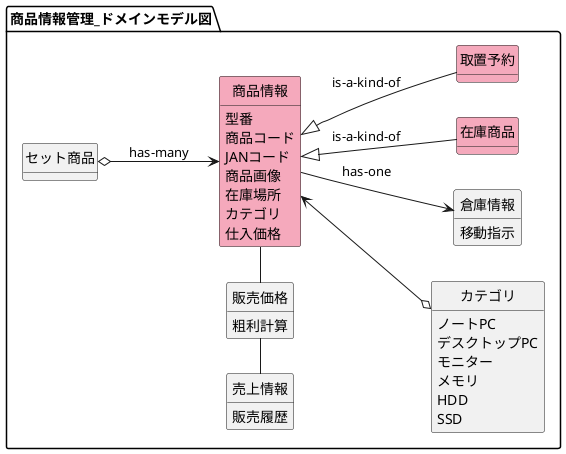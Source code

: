 @startuml ドメインモデル図_商品情報管理

left to right direction

hide circle
hide method



' 正規社員 -[hidden]- 非正規社員


' package マスタ管理_ドメインモデル図 {
'   class ベンチマークマスタ
'   class 商品情報
'   class 売上情報
'   class 販売履歴
'   class 従業員情報
'   class 店舗情報
'   class 権限

'   ' 正規社員 - ベンチマークマスタ
' }

package 商品情報管理_ドメインモデル図 {

  class 商品情報 #F5A9BC
  class カテゴリ
  class 倉庫情報
  class 在庫商品 #F5A9BC
  class セット商品
  class 取置予約 #F5A9BC
  ' class 粗利計算
  class 販売価格
  class 売上情報
  ' class 販売履歴
  ' mix_actor 従業員


  商品情報 : 型番
  商品情報 : 商品コード
  商品情報 : JANコード
  商品情報 : 商品画像
  商品情報 : 在庫場所
  商品情報 : カテゴリ
  商品情報 : 仕入価格
  カテゴリ : ノートPC
  カテゴリ : デスクトップPC
  カテゴリ : モニター
  カテゴリ : メモリ
  カテゴリ : HDD
  カテゴリ : SSD
  売上情報 : 販売履歴
  販売価格 : 粗利計算
  倉庫情報 : 移動指示
'   ' 商品 : 価格

  ' 従業員 -> ログイン : has-one

  ' ユーザ --> カート
  ' カート o--> 商品 : has-many
  ' 商品 <--o カテゴリ
  ' ユーザ o--> 注文
  ' 注文 o--> 商品
  ' ユーザ --> ウィッシュリスト
  ' ウィッシュリスト o--> 商品
  ' ユーザ o--> レビュー
  ' レビュー <--o 商品
  セット商品 o--> 商品情報 : has-many
  商品情報 --> 倉庫情報 : has-one
  商品情報 <|-- 取置予約 : is-a-kind-of
  商品情報 <|-- 在庫商品 : is-a-kind-of
  商品情報 <--o カテゴリ
  販売価格 -left- 売上情報
  ' 販売価格 -up- 粗利計算
  商品情報 -left- 販売価格
  ' 販売価格 -[hidden]up- 売上情報
  

}

' package 従業員内容 {
'   mix_actor 正規社員
'   mix_actor 非正規社員
' }
' 在庫管理_ドメインモデル図 -[hidden]down- 従業員内容

@enduml
